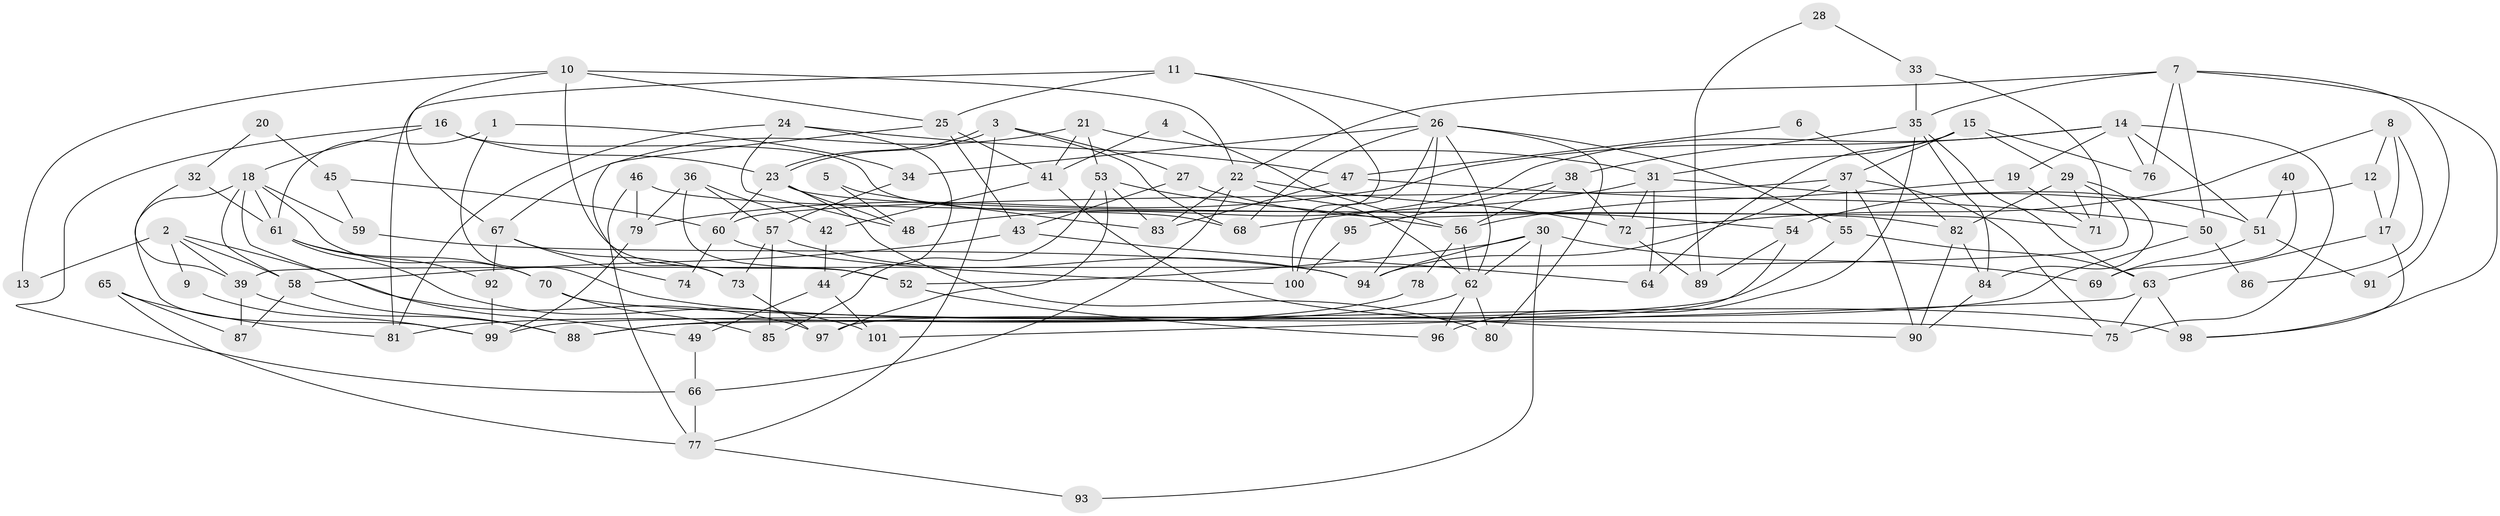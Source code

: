 // Generated by graph-tools (version 1.1) at 2025/26/03/09/25 03:26:20]
// undirected, 101 vertices, 202 edges
graph export_dot {
graph [start="1"]
  node [color=gray90,style=filled];
  1;
  2;
  3;
  4;
  5;
  6;
  7;
  8;
  9;
  10;
  11;
  12;
  13;
  14;
  15;
  16;
  17;
  18;
  19;
  20;
  21;
  22;
  23;
  24;
  25;
  26;
  27;
  28;
  29;
  30;
  31;
  32;
  33;
  34;
  35;
  36;
  37;
  38;
  39;
  40;
  41;
  42;
  43;
  44;
  45;
  46;
  47;
  48;
  49;
  50;
  51;
  52;
  53;
  54;
  55;
  56;
  57;
  58;
  59;
  60;
  61;
  62;
  63;
  64;
  65;
  66;
  67;
  68;
  69;
  70;
  71;
  72;
  73;
  74;
  75;
  76;
  77;
  78;
  79;
  80;
  81;
  82;
  83;
  84;
  85;
  86;
  87;
  88;
  89;
  90;
  91;
  92;
  93;
  94;
  95;
  96;
  97;
  98;
  99;
  100;
  101;
  1 -- 34;
  1 -- 98;
  1 -- 61;
  2 -- 58;
  2 -- 97;
  2 -- 9;
  2 -- 13;
  2 -- 39;
  3 -- 23;
  3 -- 23;
  3 -- 68;
  3 -- 27;
  3 -- 77;
  4 -- 41;
  4 -- 56;
  5 -- 83;
  5 -- 48;
  6 -- 47;
  6 -- 82;
  7 -- 35;
  7 -- 22;
  7 -- 50;
  7 -- 76;
  7 -- 91;
  7 -- 98;
  8 -- 17;
  8 -- 12;
  8 -- 72;
  8 -- 86;
  9 -- 99;
  10 -- 25;
  10 -- 22;
  10 -- 13;
  10 -- 52;
  10 -- 67;
  11 -- 100;
  11 -- 26;
  11 -- 25;
  11 -- 81;
  12 -- 54;
  12 -- 17;
  14 -- 75;
  14 -- 79;
  14 -- 19;
  14 -- 48;
  14 -- 51;
  14 -- 76;
  15 -- 29;
  15 -- 76;
  15 -- 31;
  15 -- 37;
  15 -- 64;
  16 -- 18;
  16 -- 66;
  16 -- 23;
  16 -- 68;
  17 -- 63;
  17 -- 98;
  18 -- 70;
  18 -- 58;
  18 -- 49;
  18 -- 59;
  18 -- 61;
  18 -- 99;
  19 -- 71;
  19 -- 56;
  20 -- 32;
  20 -- 45;
  21 -- 53;
  21 -- 67;
  21 -- 31;
  21 -- 41;
  22 -- 72;
  22 -- 62;
  22 -- 66;
  22 -- 83;
  23 -- 48;
  23 -- 60;
  23 -- 71;
  23 -- 80;
  24 -- 81;
  24 -- 48;
  24 -- 44;
  24 -- 47;
  25 -- 41;
  25 -- 43;
  25 -- 73;
  26 -- 68;
  26 -- 80;
  26 -- 34;
  26 -- 55;
  26 -- 62;
  26 -- 94;
  26 -- 100;
  27 -- 43;
  27 -- 54;
  28 -- 89;
  28 -- 33;
  29 -- 39;
  29 -- 84;
  29 -- 71;
  29 -- 82;
  30 -- 62;
  30 -- 94;
  30 -- 52;
  30 -- 69;
  30 -- 93;
  31 -- 51;
  31 -- 64;
  31 -- 68;
  31 -- 72;
  32 -- 39;
  32 -- 61;
  33 -- 35;
  33 -- 71;
  34 -- 57;
  35 -- 96;
  35 -- 84;
  35 -- 38;
  35 -- 63;
  36 -- 52;
  36 -- 57;
  36 -- 42;
  36 -- 79;
  37 -- 75;
  37 -- 55;
  37 -- 60;
  37 -- 90;
  37 -- 94;
  38 -- 72;
  38 -- 56;
  38 -- 95;
  39 -- 88;
  39 -- 87;
  40 -- 69;
  40 -- 51;
  41 -- 42;
  41 -- 90;
  42 -- 44;
  43 -- 64;
  43 -- 58;
  44 -- 101;
  44 -- 49;
  45 -- 60;
  45 -- 59;
  46 -- 82;
  46 -- 77;
  46 -- 79;
  47 -- 50;
  47 -- 83;
  49 -- 66;
  50 -- 99;
  50 -- 86;
  51 -- 69;
  51 -- 91;
  52 -- 96;
  53 -- 56;
  53 -- 83;
  53 -- 85;
  53 -- 97;
  54 -- 97;
  54 -- 89;
  55 -- 63;
  55 -- 88;
  56 -- 62;
  56 -- 78;
  57 -- 94;
  57 -- 73;
  57 -- 85;
  58 -- 88;
  58 -- 87;
  59 -- 94;
  60 -- 74;
  60 -- 100;
  61 -- 70;
  61 -- 92;
  61 -- 101;
  62 -- 80;
  62 -- 88;
  62 -- 96;
  63 -- 75;
  63 -- 98;
  63 -- 101;
  65 -- 77;
  65 -- 87;
  65 -- 81;
  66 -- 77;
  67 -- 92;
  67 -- 73;
  67 -- 74;
  70 -- 85;
  70 -- 75;
  72 -- 89;
  73 -- 97;
  77 -- 93;
  78 -- 81;
  79 -- 99;
  82 -- 90;
  82 -- 84;
  84 -- 90;
  92 -- 99;
  95 -- 100;
}
